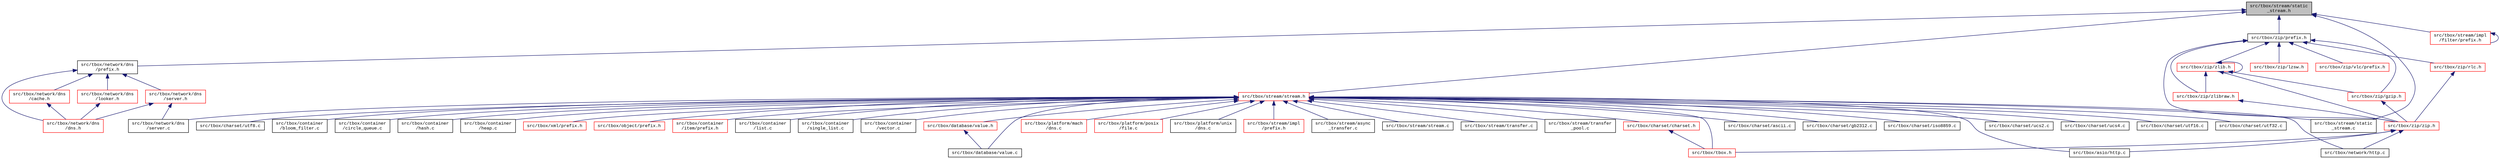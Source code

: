 digraph "src/tbox/stream/static_stream.h"
{
  edge [fontname="CourierNew",fontsize="10",labelfontname="CourierNew",labelfontsize="10"];
  node [fontname="CourierNew",fontsize="10",shape=record];
  Node1 [label="src/tbox/stream/static\l_stream.h",height=0.2,width=0.4,color="black", fillcolor="grey75", style="filled" fontcolor="black"];
  Node1 -> Node2 [dir="back",color="midnightblue",fontsize="10",style="solid",fontname="CourierNew"];
  Node2 [label="src/tbox/network/dns\l/prefix.h",height=0.2,width=0.4,color="black", fillcolor="white", style="filled",URL="$d8/dba/network_2dns_2prefix_8h_source.html"];
  Node2 -> Node3 [dir="back",color="midnightblue",fontsize="10",style="solid",fontname="CourierNew"];
  Node3 [label="src/tbox/network/dns\l/dns.h",height=0.2,width=0.4,color="red", fillcolor="white", style="filled",URL="$d6/d59/network_2dns_2dns_8h_source.html"];
  Node2 -> Node4 [dir="back",color="midnightblue",fontsize="10",style="solid",fontname="CourierNew"];
  Node4 [label="src/tbox/network/dns\l/cache.h",height=0.2,width=0.4,color="red", fillcolor="white", style="filled",URL="$d4/da3/network_2dns_2cache_8h_source.html"];
  Node4 -> Node3 [dir="back",color="midnightblue",fontsize="10",style="solid",fontname="CourierNew"];
  Node2 -> Node5 [dir="back",color="midnightblue",fontsize="10",style="solid",fontname="CourierNew"];
  Node5 [label="src/tbox/network/dns\l/server.h",height=0.2,width=0.4,color="red", fillcolor="white", style="filled",URL="$d8/dc3/server_8h.html"];
  Node5 -> Node3 [dir="back",color="midnightblue",fontsize="10",style="solid",fontname="CourierNew"];
  Node5 -> Node6 [dir="back",color="midnightblue",fontsize="10",style="solid",fontname="CourierNew"];
  Node6 [label="src/tbox/network/dns\l/server.c",height=0.2,width=0.4,color="black", fillcolor="white", style="filled",URL="$d1/d20/server_8c.html"];
  Node2 -> Node7 [dir="back",color="midnightblue",fontsize="10",style="solid",fontname="CourierNew"];
  Node7 [label="src/tbox/network/dns\l/looker.h",height=0.2,width=0.4,color="red", fillcolor="white", style="filled",URL="$db/d36/looker_8h.html"];
  Node7 -> Node3 [dir="back",color="midnightblue",fontsize="10",style="solid",fontname="CourierNew"];
  Node1 -> Node8 [dir="back",color="midnightblue",fontsize="10",style="solid",fontname="CourierNew"];
  Node8 [label="src/tbox/zip/prefix.h",height=0.2,width=0.4,color="black", fillcolor="white", style="filled",URL="$d0/d9e/zip_2prefix_8h_source.html"];
  Node8 -> Node9 [dir="back",color="midnightblue",fontsize="10",style="solid",fontname="CourierNew"];
  Node9 [label="src/tbox/zip/zip.h",height=0.2,width=0.4,color="red", fillcolor="white", style="filled",URL="$da/d3a/zip_8h.html"];
  Node9 -> Node10 [dir="back",color="midnightblue",fontsize="10",style="solid",fontname="CourierNew"];
  Node10 [label="src/tbox/asio/http.c",height=0.2,width=0.4,color="black", fillcolor="white", style="filled",URL="$dc/d2c/asio_2http_8c_source.html"];
  Node9 -> Node11 [dir="back",color="midnightblue",fontsize="10",style="solid",fontname="CourierNew"];
  Node11 [label="src/tbox/network/http.c",height=0.2,width=0.4,color="black", fillcolor="white", style="filled",URL="$d1/daa/network_2http_8c_source.html"];
  Node9 -> Node12 [dir="back",color="midnightblue",fontsize="10",style="solid",fontname="CourierNew"];
  Node12 [label="src/tbox/tbox.h",height=0.2,width=0.4,color="red", fillcolor="white", style="filled",URL="$da/dec/tbox_8h.html"];
  Node8 -> Node13 [dir="back",color="midnightblue",fontsize="10",style="solid",fontname="CourierNew"];
  Node13 [label="src/tbox/zip/rlc.h",height=0.2,width=0.4,color="red", fillcolor="white", style="filled",URL="$de/dc1/rlc_8h.html"];
  Node13 -> Node9 [dir="back",color="midnightblue",fontsize="10",style="solid",fontname="CourierNew"];
  Node8 -> Node14 [dir="back",color="midnightblue",fontsize="10",style="solid",fontname="CourierNew"];
  Node14 [label="src/tbox/zip/gzip.h",height=0.2,width=0.4,color="red", fillcolor="white", style="filled",URL="$d6/d34/gzip_8h.html"];
  Node14 -> Node9 [dir="back",color="midnightblue",fontsize="10",style="solid",fontname="CourierNew"];
  Node8 -> Node15 [dir="back",color="midnightblue",fontsize="10",style="solid",fontname="CourierNew"];
  Node15 [label="src/tbox/zip/zlib.h",height=0.2,width=0.4,color="red", fillcolor="white", style="filled",URL="$d4/dae/zlib_8h.html"];
  Node15 -> Node14 [dir="back",color="midnightblue",fontsize="10",style="solid",fontname="CourierNew"];
  Node15 -> Node9 [dir="back",color="midnightblue",fontsize="10",style="solid",fontname="CourierNew"];
  Node15 -> Node15 [dir="back",color="midnightblue",fontsize="10",style="solid",fontname="CourierNew"];
  Node15 -> Node16 [dir="back",color="midnightblue",fontsize="10",style="solid",fontname="CourierNew"];
  Node16 [label="src/tbox/zip/zlibraw.h",height=0.2,width=0.4,color="red", fillcolor="white", style="filled",URL="$d3/dff/zlibraw_8h.html"];
  Node16 -> Node9 [dir="back",color="midnightblue",fontsize="10",style="solid",fontname="CourierNew"];
  Node8 -> Node16 [dir="back",color="midnightblue",fontsize="10",style="solid",fontname="CourierNew"];
  Node8 -> Node17 [dir="back",color="midnightblue",fontsize="10",style="solid",fontname="CourierNew"];
  Node17 [label="src/tbox/zip/lzsw.h",height=0.2,width=0.4,color="red", fillcolor="white", style="filled",URL="$d6/dd9/lzsw_8h.html"];
  Node8 -> Node18 [dir="back",color="midnightblue",fontsize="10",style="solid",fontname="CourierNew"];
  Node18 [label="src/tbox/zip/vlc/prefix.h",height=0.2,width=0.4,color="red", fillcolor="white", style="filled",URL="$dc/d5c/zip_2vlc_2prefix_8h_source.html"];
  Node1 -> Node19 [dir="back",color="midnightblue",fontsize="10",style="solid",fontname="CourierNew"];
  Node19 [label="src/tbox/stream/stream.h",height=0.2,width=0.4,color="red", fillcolor="white", style="filled",URL="$d8/d95/stream_8h.html"];
  Node19 -> Node10 [dir="back",color="midnightblue",fontsize="10",style="solid",fontname="CourierNew"];
  Node19 -> Node20 [dir="back",color="midnightblue",fontsize="10",style="solid",fontname="CourierNew"];
  Node20 [label="src/tbox/charset/ascii.c",height=0.2,width=0.4,color="black", fillcolor="white", style="filled",URL="$df/dfa/ascii_8c.html"];
  Node19 -> Node21 [dir="back",color="midnightblue",fontsize="10",style="solid",fontname="CourierNew"];
  Node21 [label="src/tbox/charset/charset.h",height=0.2,width=0.4,color="red", fillcolor="white", style="filled",URL="$d5/dae/charset_8h.html"];
  Node21 -> Node12 [dir="back",color="midnightblue",fontsize="10",style="solid",fontname="CourierNew"];
  Node19 -> Node22 [dir="back",color="midnightblue",fontsize="10",style="solid",fontname="CourierNew"];
  Node22 [label="src/tbox/charset/gb2312.c",height=0.2,width=0.4,color="black", fillcolor="white", style="filled",URL="$d3/d03/gb2312_8c.html"];
  Node19 -> Node23 [dir="back",color="midnightblue",fontsize="10",style="solid",fontname="CourierNew"];
  Node23 [label="src/tbox/charset/iso8859.c",height=0.2,width=0.4,color="black", fillcolor="white", style="filled",URL="$d6/de2/iso8859_8c.html"];
  Node19 -> Node24 [dir="back",color="midnightblue",fontsize="10",style="solid",fontname="CourierNew"];
  Node24 [label="src/tbox/charset/ucs2.c",height=0.2,width=0.4,color="black", fillcolor="white", style="filled",URL="$d2/d58/ucs2_8c.html"];
  Node19 -> Node25 [dir="back",color="midnightblue",fontsize="10",style="solid",fontname="CourierNew"];
  Node25 [label="src/tbox/charset/ucs4.c",height=0.2,width=0.4,color="black", fillcolor="white", style="filled",URL="$dd/d3a/ucs4_8c.html"];
  Node19 -> Node26 [dir="back",color="midnightblue",fontsize="10",style="solid",fontname="CourierNew"];
  Node26 [label="src/tbox/charset/utf16.c",height=0.2,width=0.4,color="black", fillcolor="white", style="filled",URL="$dc/d6e/utf16_8c.html"];
  Node19 -> Node27 [dir="back",color="midnightblue",fontsize="10",style="solid",fontname="CourierNew"];
  Node27 [label="src/tbox/charset/utf32.c",height=0.2,width=0.4,color="black", fillcolor="white", style="filled",URL="$d7/dcc/utf32_8c.html"];
  Node19 -> Node28 [dir="back",color="midnightblue",fontsize="10",style="solid",fontname="CourierNew"];
  Node28 [label="src/tbox/charset/utf8.c",height=0.2,width=0.4,color="black", fillcolor="white", style="filled",URL="$df/d51/utf8_8c.html"];
  Node19 -> Node29 [dir="back",color="midnightblue",fontsize="10",style="solid",fontname="CourierNew"];
  Node29 [label="src/tbox/container\l/bloom_filter.c",height=0.2,width=0.4,color="black", fillcolor="white", style="filled",URL="$dc/d02/bloom__filter_8c.html"];
  Node19 -> Node30 [dir="back",color="midnightblue",fontsize="10",style="solid",fontname="CourierNew"];
  Node30 [label="src/tbox/container\l/circle_queue.c",height=0.2,width=0.4,color="black", fillcolor="white", style="filled",URL="$da/d7e/circle__queue_8c.html"];
  Node19 -> Node31 [dir="back",color="midnightblue",fontsize="10",style="solid",fontname="CourierNew"];
  Node31 [label="src/tbox/container\l/hash.c",height=0.2,width=0.4,color="black", fillcolor="white", style="filled",URL="$d1/d04/hash_8c_source.html"];
  Node19 -> Node32 [dir="back",color="midnightblue",fontsize="10",style="solid",fontname="CourierNew"];
  Node32 [label="src/tbox/container\l/heap.c",height=0.2,width=0.4,color="black", fillcolor="white", style="filled",URL="$d2/d29/heap_8c.html"];
  Node19 -> Node33 [dir="back",color="midnightblue",fontsize="10",style="solid",fontname="CourierNew"];
  Node33 [label="src/tbox/xml/prefix.h",height=0.2,width=0.4,color="red", fillcolor="white", style="filled",URL="$d1/d9b/xml_2prefix_8h_source.html"];
  Node19 -> Node34 [dir="back",color="midnightblue",fontsize="10",style="solid",fontname="CourierNew"];
  Node34 [label="src/tbox/object/prefix.h",height=0.2,width=0.4,color="red", fillcolor="white", style="filled",URL="$d7/d74/object_2prefix_8h_source.html"];
  Node19 -> Node35 [dir="back",color="midnightblue",fontsize="10",style="solid",fontname="CourierNew"];
  Node35 [label="src/tbox/container\l/item/prefix.h",height=0.2,width=0.4,color="red", fillcolor="white", style="filled",URL="$df/d6e/container_2item_2prefix_8h_source.html"];
  Node19 -> Node36 [dir="back",color="midnightblue",fontsize="10",style="solid",fontname="CourierNew"];
  Node36 [label="src/tbox/container\l/list.c",height=0.2,width=0.4,color="black", fillcolor="white", style="filled",URL="$d7/d40/list_8c.html"];
  Node19 -> Node37 [dir="back",color="midnightblue",fontsize="10",style="solid",fontname="CourierNew"];
  Node37 [label="src/tbox/container\l/single_list.c",height=0.2,width=0.4,color="black", fillcolor="white", style="filled",URL="$d6/dc3/single__list_8c.html"];
  Node19 -> Node38 [dir="back",color="midnightblue",fontsize="10",style="solid",fontname="CourierNew"];
  Node38 [label="src/tbox/container\l/vector.c",height=0.2,width=0.4,color="black", fillcolor="white", style="filled",URL="$df/dfa/vector_8c.html"];
  Node19 -> Node39 [dir="back",color="midnightblue",fontsize="10",style="solid",fontname="CourierNew"];
  Node39 [label="src/tbox/database/value.h",height=0.2,width=0.4,color="red", fillcolor="white", style="filled",URL="$d4/d3f/value_8h.html"];
  Node39 -> Node40 [dir="back",color="midnightblue",fontsize="10",style="solid",fontname="CourierNew"];
  Node40 [label="src/tbox/database/value.c",height=0.2,width=0.4,color="black", fillcolor="white", style="filled",URL="$d7/dc0/value_8c.html"];
  Node19 -> Node40 [dir="back",color="midnightblue",fontsize="10",style="solid",fontname="CourierNew"];
  Node19 -> Node6 [dir="back",color="midnightblue",fontsize="10",style="solid",fontname="CourierNew"];
  Node19 -> Node11 [dir="back",color="midnightblue",fontsize="10",style="solid",fontname="CourierNew"];
  Node19 -> Node41 [dir="back",color="midnightblue",fontsize="10",style="solid",fontname="CourierNew"];
  Node41 [label="src/tbox/platform/mach\l/dns.c",height=0.2,width=0.4,color="red", fillcolor="white", style="filled",URL="$d2/d5c/platform_2mach_2dns_8c_source.html"];
  Node19 -> Node42 [dir="back",color="midnightblue",fontsize="10",style="solid",fontname="CourierNew"];
  Node42 [label="src/tbox/platform/posix\l/file.c",height=0.2,width=0.4,color="red", fillcolor="white", style="filled",URL="$d7/d21/platform_2posix_2file_8c_source.html"];
  Node19 -> Node43 [dir="back",color="midnightblue",fontsize="10",style="solid",fontname="CourierNew"];
  Node43 [label="src/tbox/platform/unix\l/dns.c",height=0.2,width=0.4,color="black", fillcolor="white", style="filled",URL="$d1/de4/platform_2unix_2dns_8c_source.html"];
  Node19 -> Node44 [dir="back",color="midnightblue",fontsize="10",style="solid",fontname="CourierNew"];
  Node44 [label="src/tbox/stream/impl\l/prefix.h",height=0.2,width=0.4,color="red", fillcolor="white", style="filled",URL="$dc/dd3/stream_2impl_2prefix_8h_source.html"];
  Node19 -> Node45 [dir="back",color="midnightblue",fontsize="10",style="solid",fontname="CourierNew"];
  Node45 [label="src/tbox/stream/async\l_transfer.c",height=0.2,width=0.4,color="black", fillcolor="white", style="filled",URL="$df/dbf/async__transfer_8c.html"];
  Node19 -> Node46 [dir="back",color="midnightblue",fontsize="10",style="solid",fontname="CourierNew"];
  Node46 [label="src/tbox/stream/static\l_stream.c",height=0.2,width=0.4,color="black", fillcolor="white", style="filled",URL="$df/d8a/static__stream_8c.html"];
  Node19 -> Node47 [dir="back",color="midnightblue",fontsize="10",style="solid",fontname="CourierNew"];
  Node47 [label="src/tbox/stream/stream.c",height=0.2,width=0.4,color="black", fillcolor="white", style="filled",URL="$d8/d4d/stream_8c.html"];
  Node19 -> Node48 [dir="back",color="midnightblue",fontsize="10",style="solid",fontname="CourierNew"];
  Node48 [label="src/tbox/stream/transfer.c",height=0.2,width=0.4,color="black", fillcolor="white", style="filled",URL="$d2/d27/transfer_8c.html"];
  Node19 -> Node49 [dir="back",color="midnightblue",fontsize="10",style="solid",fontname="CourierNew"];
  Node49 [label="src/tbox/stream/transfer\l_pool.c",height=0.2,width=0.4,color="black", fillcolor="white", style="filled",URL="$d0/d9e/transfer__pool_8c.html"];
  Node19 -> Node12 [dir="back",color="midnightblue",fontsize="10",style="solid",fontname="CourierNew"];
  Node1 -> Node50 [dir="back",color="midnightblue",fontsize="10",style="solid",fontname="CourierNew"];
  Node50 [label="src/tbox/stream/impl\l/filter/prefix.h",height=0.2,width=0.4,color="red", fillcolor="white", style="filled",URL="$dc/d22/stream_2impl_2filter_2prefix_8h_source.html"];
  Node50 -> Node50 [dir="back",color="midnightblue",fontsize="10",style="solid",fontname="CourierNew"];
  Node1 -> Node46 [dir="back",color="midnightblue",fontsize="10",style="solid",fontname="CourierNew"];
}
